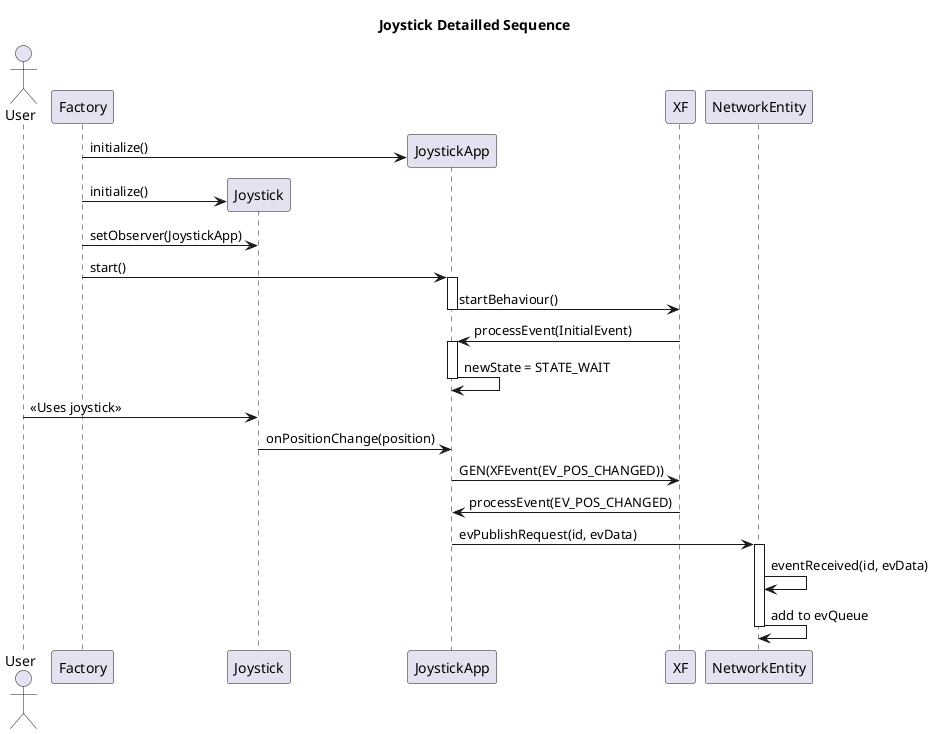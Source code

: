 @startuml
title Joystick Detailled Sequence

actor User as u
participant Factory as f
participant Joystick as j
participant JoystickApp as ja
participant XF as xf
participant NetworkEntity as ne


create ja
f -> ja : initialize()
create j
f -> j : initialize()
f -> j : setObserver(JoystickApp)

f -> ja : start()

activate ja
ja -> xf : startBehaviour()
deactivate ja

xf -> ja : processEvent(InitialEvent)
activate ja 
ja -> ja : newState = STATE_WAIT
deactivate ja

u -> j : << Uses joystick >>
j -> ja : onPositionChange(position)
ja -> xf : GEN(XFEvent(EV_POS_CHANGED))

xf -> ja : processEvent(EV_POS_CHANGED)
ja -> ne : evPublishRequest(id, evData)
activate ne
ne -> ne : eventReceived(id, evData)
ne -> ne : add to evQueue
deactivate ne

@enduml